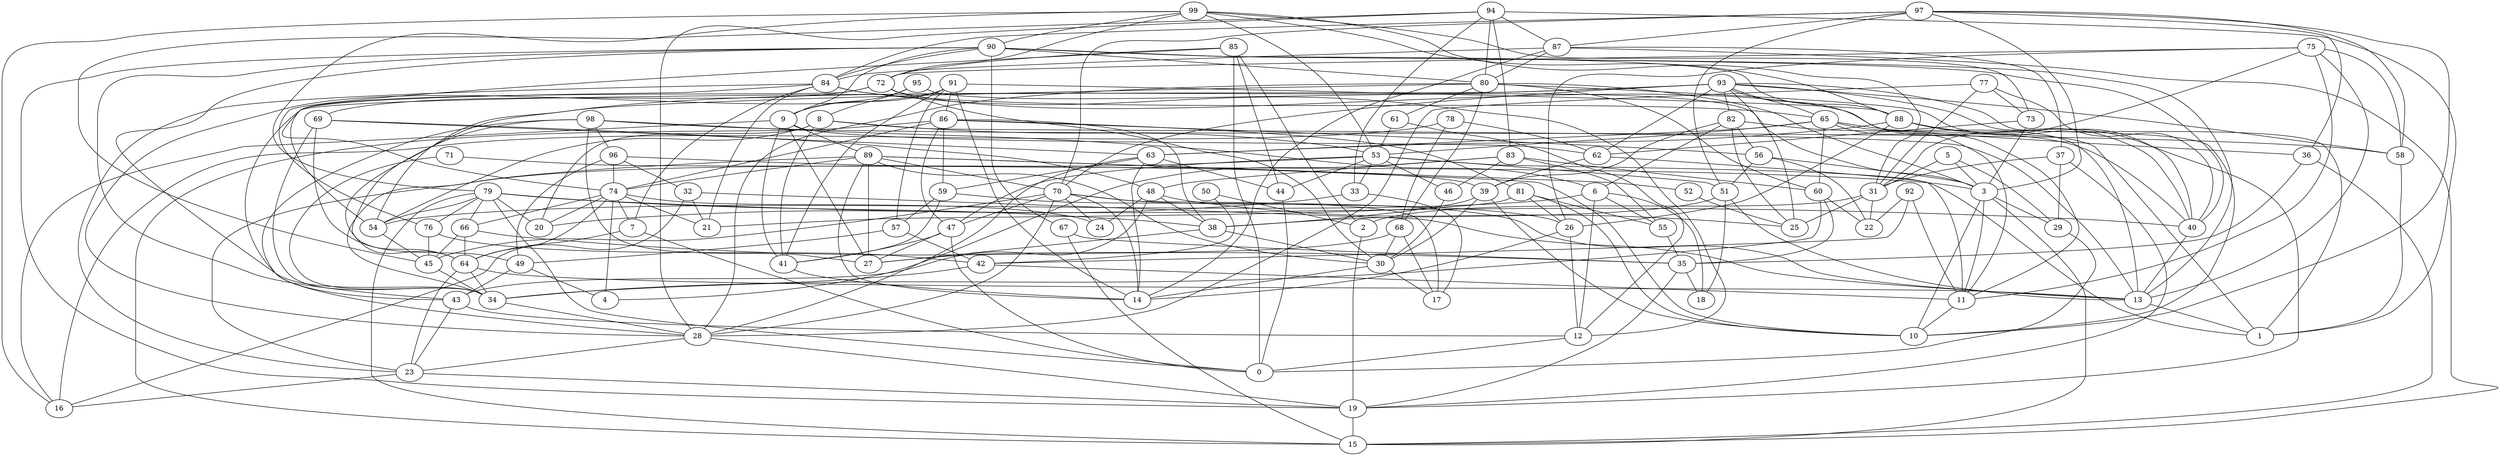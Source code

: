 digraph GG_graph {

subgraph G_graph {
edge [color = black]
"63" -> "59" [dir = none]
"63" -> "44" [dir = none]
"66" -> "64" [dir = none]
"70" -> "47" [dir = none]
"70" -> "24" [dir = none]
"70" -> "26" [dir = none]
"70" -> "17" [dir = none]
"32" -> "13" [dir = none]
"32" -> "16" [dir = none]
"78" -> "62" [dir = none]
"78" -> "16" [dir = none]
"74" -> "7" [dir = none]
"74" -> "66" [dir = none]
"74" -> "64" [dir = none]
"74" -> "4" [dir = none]
"74" -> "24" [dir = none]
"13" -> "1" [dir = none]
"75" -> "72" [dir = none]
"75" -> "13" [dir = none]
"75" -> "31" [dir = none]
"75" -> "58" [dir = none]
"75" -> "11" [dir = none]
"75" -> "26" [dir = none]
"39" -> "38" [dir = none]
"39" -> "30" [dir = none]
"83" -> "55" [dir = none]
"83" -> "46" [dir = none]
"83" -> "4" [dir = none]
"83" -> "48" [dir = none]
"95" -> "3" [dir = none]
"95" -> "8" [dir = none]
"81" -> "55" [dir = none]
"81" -> "21" [dir = none]
"69" -> "64" [dir = none]
"69" -> "34" [dir = none]
"91" -> "57" [dir = none]
"91" -> "88" [dir = none]
"91" -> "9" [dir = none]
"91" -> "28" [dir = none]
"91" -> "14" [dir = none]
"91" -> "86" [dir = none]
"80" -> "61" [dir = none]
"80" -> "40" [dir = none]
"80" -> "3" [dir = none]
"80" -> "28" [dir = none]
"93" -> "11" [dir = none]
"93" -> "82" [dir = none]
"93" -> "65" [dir = none]
"93" -> "49" [dir = none]
"93" -> "70" [dir = none]
"93" -> "25" [dir = none]
"90" -> "88" [dir = none]
"90" -> "43" [dir = none]
"90" -> "84" [dir = none]
"90" -> "80" [dir = none]
"90" -> "13" [dir = none]
"90" -> "9" [dir = none]
"90" -> "34" [dir = none]
"90" -> "67" [dir = none]
"11" -> "10" [dir = none]
"36" -> "15" [dir = none]
"36" -> "35" [dir = none]
"98" -> "6" [dir = none]
"98" -> "58" [dir = none]
"98" -> "28" [dir = none]
"98" -> "27" [dir = none]
"89" -> "52" [dir = none]
"89" -> "34" [dir = none]
"89" -> "14" [dir = none]
"89" -> "10" [dir = none]
"89" -> "70" [dir = none]
"82" -> "39" [dir = none]
"82" -> "56" [dir = none]
"82" -> "6" [dir = none]
"46" -> "30" [dir = none]
"37" -> "29" [dir = none]
"37" -> "31" [dir = none]
"52" -> "25" [dir = none]
"97" -> "36" [dir = none]
"97" -> "51" [dir = none]
"97" -> "58" [dir = none]
"97" -> "84" [dir = none]
"97" -> "3" [dir = none]
"97" -> "70" [dir = none]
"97" -> "87" [dir = none]
"77" -> "31" [dir = none]
"77" -> "28" [dir = none]
"77" -> "73" [dir = none]
"7" -> "64" [dir = none]
"65" -> "60" [dir = none]
"65" -> "13" [dir = none]
"65" -> "11" [dir = none]
"65" -> "63" [dir = none]
"65" -> "36" [dir = none]
"72" -> "1" [dir = none]
"72" -> "30" [dir = none]
"72" -> "69" [dir = none]
"72" -> "54" [dir = none]
"71" -> "39" [dir = none]
"71" -> "34" [dir = none]
"92" -> "22" [dir = none]
"92" -> "42" [dir = none]
"68" -> "17" [dir = none]
"68" -> "30" [dir = none]
"57" -> "42" [dir = none]
"31" -> "25" [dir = none]
"31" -> "22" [dir = none]
"31" -> "2" [dir = none]
"45" -> "34" [dir = none]
"84" -> "74" [dir = none]
"84" -> "65" [dir = none]
"84" -> "21" [dir = none]
"84" -> "12" [dir = none]
"84" -> "7" [dir = none]
"58" -> "1" [dir = none]
"30" -> "14" [dir = none]
"62" -> "39" [dir = none]
"62" -> "11" [dir = none]
"55" -> "35" [dir = none]
"3" -> "11" [dir = none]
"3" -> "29" [dir = none]
"44" -> "0" [dir = none]
"41" -> "14" [dir = none]
"87" -> "84" [dir = none]
"87" -> "14" [dir = none]
"87" -> "15" [dir = none]
"94" -> "83" [dir = none]
"94" -> "45" [dir = none]
"88" -> "19" [dir = none]
"99" -> "73" [dir = none]
"99" -> "72" [dir = none]
"99" -> "90" [dir = none]
"99" -> "79" [dir = none]
"99" -> "53" [dir = none]
"99" -> "16" [dir = none]
"99" -> "31" [dir = none]
"99" -> "88" [dir = none]
"56" -> "22" [dir = none]
"79" -> "54" [dir = none]
"79" -> "76" [dir = none]
"79" -> "66" [dir = none]
"79" -> "0" [dir = none]
"79" -> "20" [dir = none]
"79" -> "40" [dir = none]
"12" -> "0" [dir = none]
"9" -> "16" [dir = none]
"9" -> "41" [dir = none]
"9" -> "27" [dir = none]
"9" -> "89" [dir = none]
"23" -> "19" [dir = none]
"96" -> "3" [dir = none]
"96" -> "49" [dir = none]
"47" -> "27" [dir = none]
"47" -> "41" [dir = none]
"43" -> "23" [dir = none]
"64" -> "23" [dir = none]
"85" -> "2" [dir = none]
"85" -> "72" [dir = none]
"85" -> "76" [dir = none]
"60" -> "34" [dir = none]
"60" -> "22" [dir = none]
"76" -> "45" [dir = none]
"76" -> "42" [dir = none]
"49" -> "43" [dir = none]
"49" -> "4" [dir = none]
"42" -> "11" [dir = none]
"42" -> "34" [dir = none]
"5" -> "29" [dir = none]
"5" -> "31" [dir = none]
"5" -> "3" [dir = none]
"6" -> "12" [dir = none]
"6" -> "55" [dir = none]
"6" -> "18" [dir = none]
"33" -> "17" [dir = none]
"33" -> "20" [dir = none]
"86" -> "81" [dir = none]
"86" -> "15" [dir = none]
"86" -> "56" [dir = none]
"86" -> "59" [dir = none]
"86" -> "47" [dir = none]
"53" -> "51" [dir = none]
"53" -> "44" [dir = none]
"53" -> "33" [dir = none]
"35" -> "18" [dir = none]
"35" -> "19" [dir = none]
"8" -> "41" [dir = none]
"8" -> "53" [dir = none]
"8" -> "20" [dir = none]
"61" -> "12" [dir = none]
"48" -> "43" [dir = none]
"48" -> "38" [dir = none]
"48" -> "24" [dir = none]
"51" -> "13" [dir = none]
"51" -> "38" [dir = none]
"67" -> "15" [dir = none]
"59" -> "13" [dir = none]
"50" -> "2" [dir = none]
"50" -> "42" [dir = none]
"96" -> "74" [dir = none]
"2" -> "19" [dir = none]
"47" -> "0" [dir = none]
"88" -> "63" [dir = none]
"90" -> "19" [dir = none]
"37" -> "19" [dir = none]
"63" -> "28" [dir = none]
"86" -> "38" [dir = none]
"79" -> "38" [dir = none]
"54" -> "45" [dir = none]
"98" -> "96" [dir = none]
"57" -> "49" [dir = none]
"56" -> "51" [dir = none]
"73" -> "62" [dir = none]
"80" -> "68" [dir = none]
"88" -> "40" [dir = none]
"39" -> "10" [dir = none]
"60" -> "35" [dir = none]
"74" -> "20" [dir = none]
"77" -> "40" [dir = none]
"87" -> "80" [dir = none]
"29" -> "0" [dir = none]
"95" -> "9" [dir = none]
"68" -> "27" [dir = none]
"93" -> "43" [dir = none]
"88" -> "26" [dir = none]
"69" -> "63" [dir = none]
"92" -> "11" [dir = none]
"53" -> "46" [dir = none]
"9" -> "62" [dir = none]
"81" -> "26" [dir = none]
"53" -> "1" [dir = none]
"82" -> "40" [dir = none]
"38" -> "30" [dir = none]
"73" -> "3" [dir = none]
"89" -> "74" [dir = none]
"85" -> "44" [dir = none]
"70" -> "45" [dir = none]
"65" -> "53" [dir = none]
"96" -> "32" [dir = none]
"85" -> "0" [dir = none]
"66" -> "35" [dir = none]
"51" -> "18" [dir = none]
"26" -> "12" [dir = none]
"7" -> "0" [dir = none]
"80" -> "54" [dir = none]
"70" -> "28" [dir = none]
"97" -> "10" [dir = none]
"78" -> "68" [dir = none]
"26" -> "14" [dir = none]
"32" -> "21" [dir = none]
"43" -> "12" [dir = none]
"34" -> "28" [dir = none]
"86" -> "74" [dir = none]
"93" -> "10" [dir = none]
"93" -> "58" [dir = none]
"87" -> "37" [dir = none]
"53" -> "23" [dir = none]
"81" -> "10" [dir = none]
"82" -> "25" [dir = none]
"94" -> "1" [dir = none]
"83" -> "60" [dir = none]
"90" -> "40" [dir = none]
"84" -> "23" [dir = none]
"70" -> "14" [dir = none]
"79" -> "15" [dir = none]
"28" -> "23" [dir = none]
"91" -> "41" [dir = none]
"30" -> "17" [dir = none]
"56" -> "3" [dir = none]
"64" -> "13" [dir = none]
"98" -> "64" [dir = none]
"19" -> "15" [dir = none]
"48" -> "25" [dir = none]
"6" -> "54" [dir = none]
"94" -> "80" [dir = none]
"89" -> "27" [dir = none]
"3" -> "10" [dir = none]
"89" -> "30" [dir = none]
"93" -> "1" [dir = none]
"8" -> "54" [dir = none]
"40" -> "13" [dir = none]
"64" -> "34" [dir = none]
"94" -> "28" [dir = none]
"66" -> "45" [dir = none]
"80" -> "60" [dir = none]
"59" -> "57" [dir = none]
"94" -> "87" [dir = none]
"74" -> "21" [dir = none]
"93" -> "62" [dir = none]
"61" -> "53" [dir = none]
"63" -> "14" [dir = none]
"8" -> "13" [dir = none]
"23" -> "16" [dir = none]
"53" -> "47" [dir = none]
"94" -> "33" [dir = none]
"28" -> "19" [dir = none]
"67" -> "35" [dir = none]
"69" -> "48" [dir = none]
"59" -> "41" [dir = none]
"3" -> "15" [dir = none]
"38" -> "27" [dir = none]
}

}

